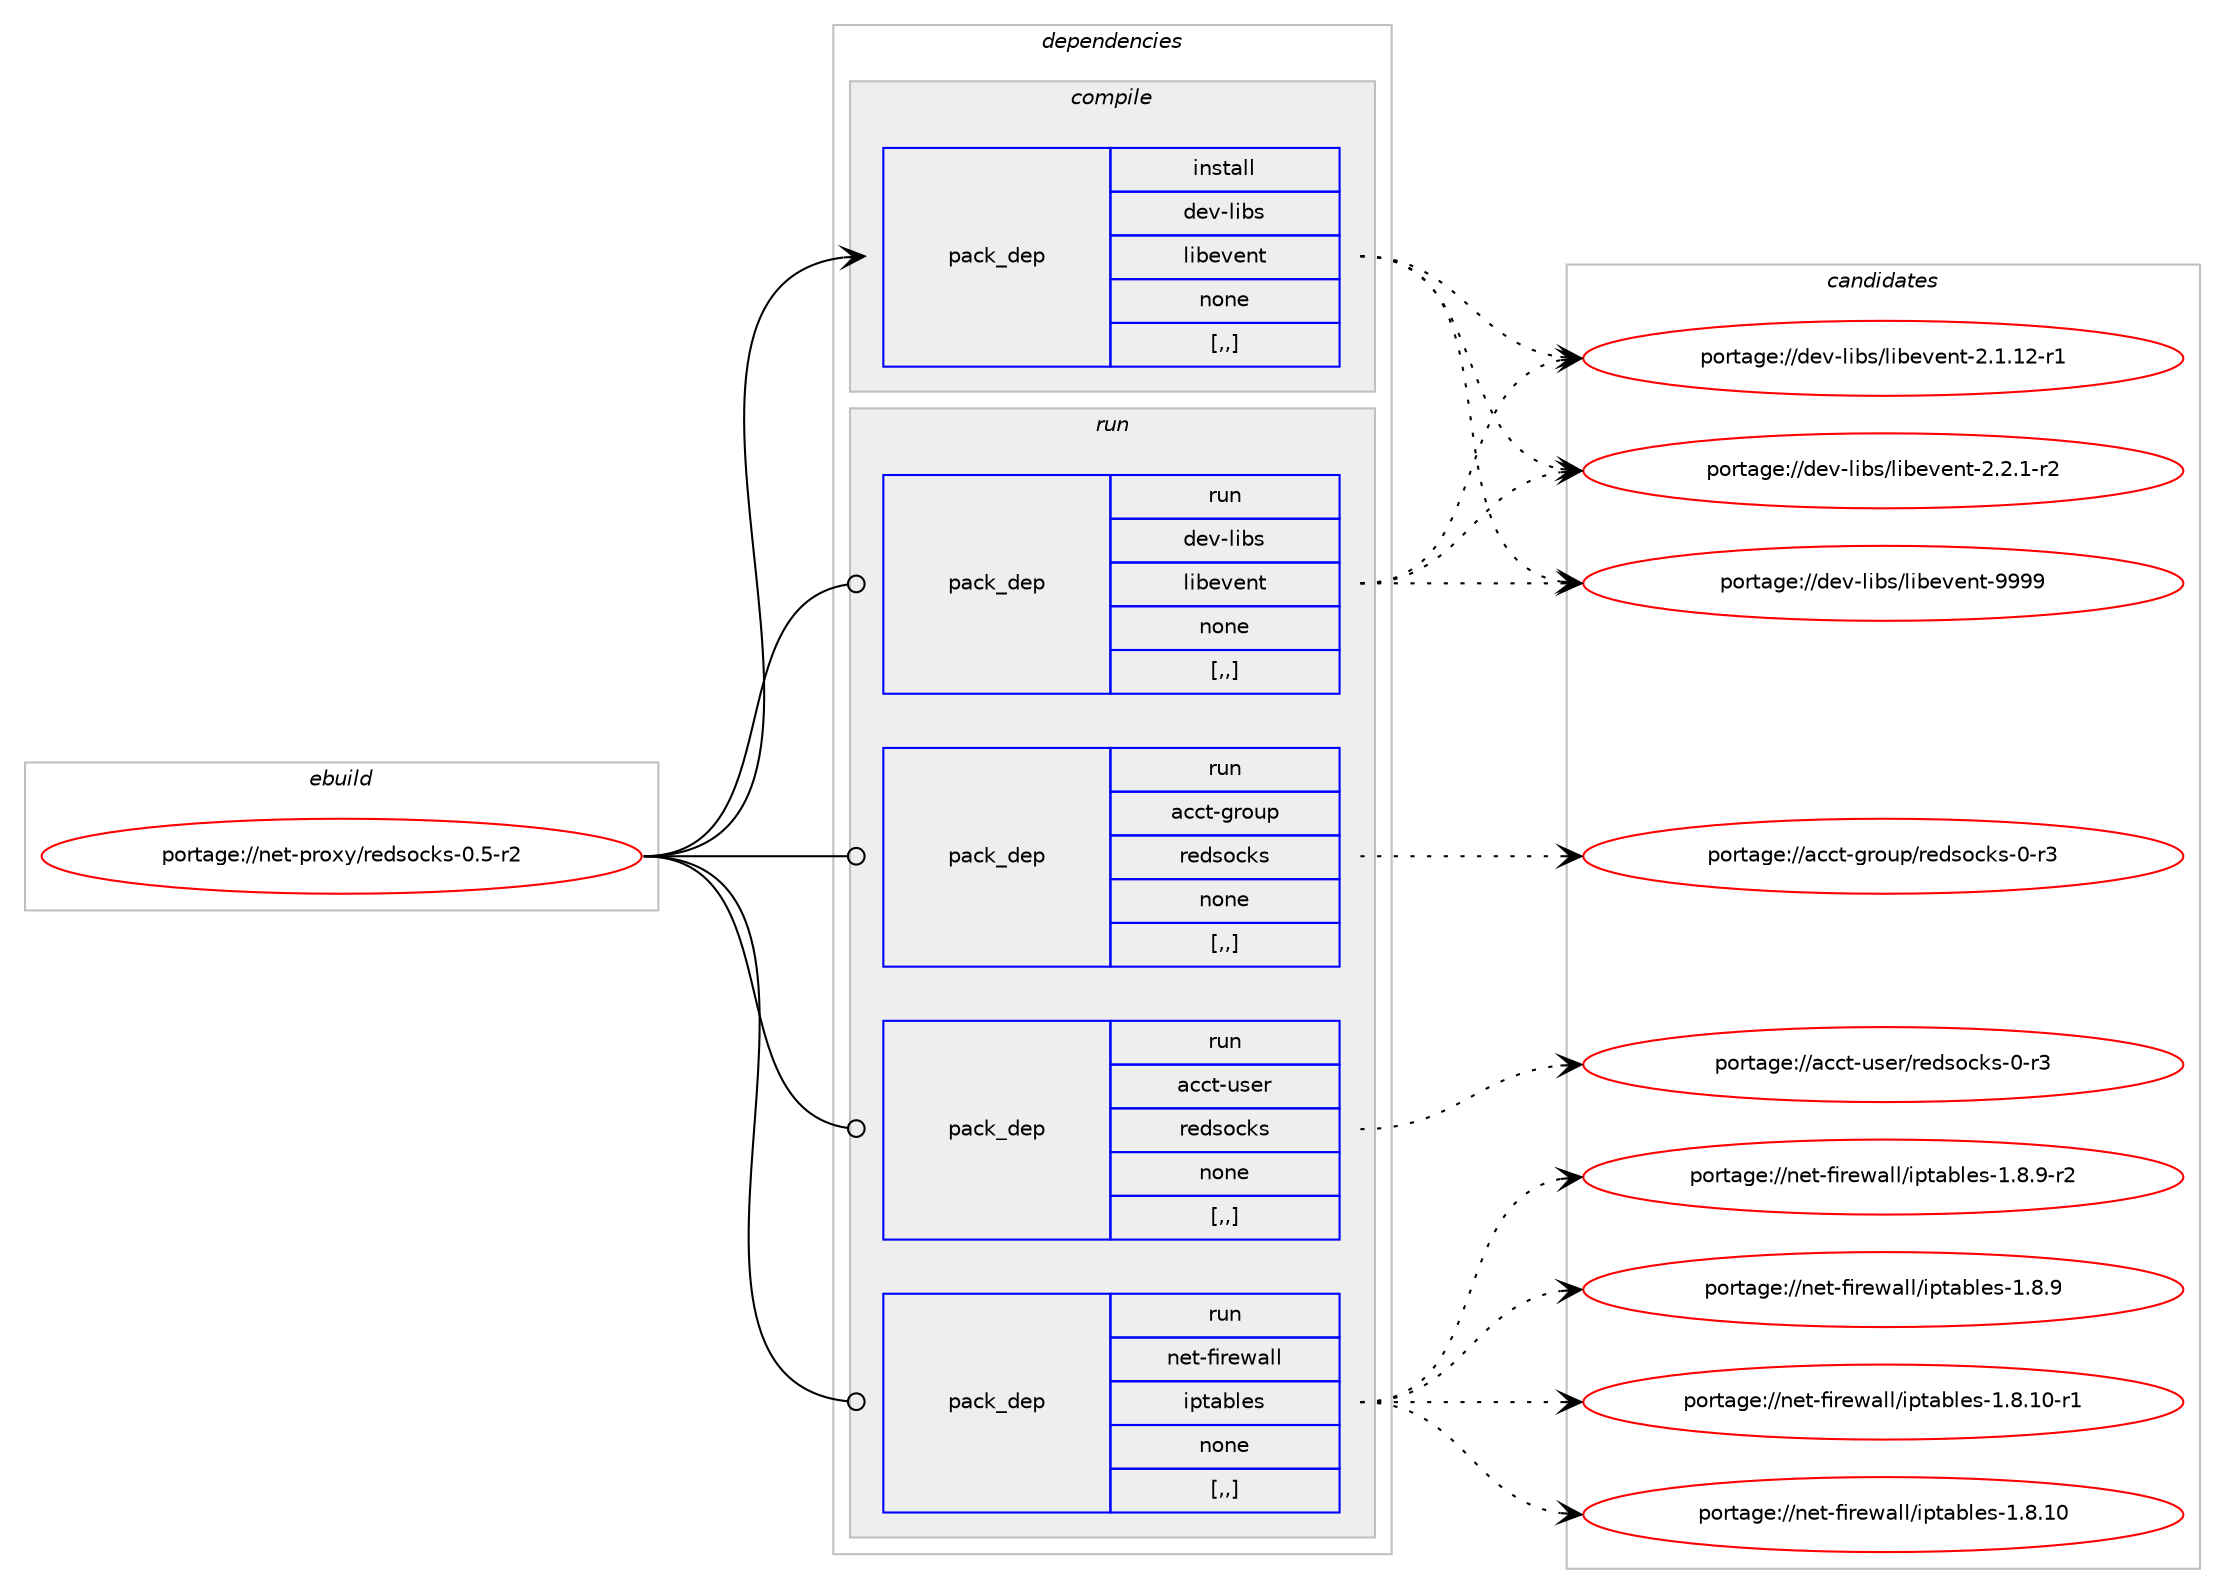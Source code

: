 digraph prolog {

# *************
# Graph options
# *************

newrank=true;
concentrate=true;
compound=true;
graph [rankdir=LR,fontname=Helvetica,fontsize=10,ranksep=1.5];#, ranksep=2.5, nodesep=0.2];
edge  [arrowhead=vee];
node  [fontname=Helvetica,fontsize=10];

# **********
# The ebuild
# **********

subgraph cluster_leftcol {
color=gray;
label=<<i>ebuild</i>>;
id [label="portage://net-proxy/redsocks-0.5-r2", color=red, width=4, href="../net-proxy/redsocks-0.5-r2.svg"];
}

# ****************
# The dependencies
# ****************

subgraph cluster_midcol {
color=gray;
label=<<i>dependencies</i>>;
subgraph cluster_compile {
fillcolor="#eeeeee";
style=filled;
label=<<i>compile</i>>;
subgraph pack280178 {
dependency384614 [label=<<TABLE BORDER="0" CELLBORDER="1" CELLSPACING="0" CELLPADDING="4" WIDTH="220"><TR><TD ROWSPAN="6" CELLPADDING="30">pack_dep</TD></TR><TR><TD WIDTH="110">install</TD></TR><TR><TD>dev-libs</TD></TR><TR><TD>libevent</TD></TR><TR><TD>none</TD></TR><TR><TD>[,,]</TD></TR></TABLE>>, shape=none, color=blue];
}
id:e -> dependency384614:w [weight=20,style="solid",arrowhead="vee"];
}
subgraph cluster_compileandrun {
fillcolor="#eeeeee";
style=filled;
label=<<i>compile and run</i>>;
}
subgraph cluster_run {
fillcolor="#eeeeee";
style=filled;
label=<<i>run</i>>;
subgraph pack280179 {
dependency384615 [label=<<TABLE BORDER="0" CELLBORDER="1" CELLSPACING="0" CELLPADDING="4" WIDTH="220"><TR><TD ROWSPAN="6" CELLPADDING="30">pack_dep</TD></TR><TR><TD WIDTH="110">run</TD></TR><TR><TD>acct-group</TD></TR><TR><TD>redsocks</TD></TR><TR><TD>none</TD></TR><TR><TD>[,,]</TD></TR></TABLE>>, shape=none, color=blue];
}
id:e -> dependency384615:w [weight=20,style="solid",arrowhead="odot"];
subgraph pack280180 {
dependency384616 [label=<<TABLE BORDER="0" CELLBORDER="1" CELLSPACING="0" CELLPADDING="4" WIDTH="220"><TR><TD ROWSPAN="6" CELLPADDING="30">pack_dep</TD></TR><TR><TD WIDTH="110">run</TD></TR><TR><TD>acct-user</TD></TR><TR><TD>redsocks</TD></TR><TR><TD>none</TD></TR><TR><TD>[,,]</TD></TR></TABLE>>, shape=none, color=blue];
}
id:e -> dependency384616:w [weight=20,style="solid",arrowhead="odot"];
subgraph pack280181 {
dependency384617 [label=<<TABLE BORDER="0" CELLBORDER="1" CELLSPACING="0" CELLPADDING="4" WIDTH="220"><TR><TD ROWSPAN="6" CELLPADDING="30">pack_dep</TD></TR><TR><TD WIDTH="110">run</TD></TR><TR><TD>dev-libs</TD></TR><TR><TD>libevent</TD></TR><TR><TD>none</TD></TR><TR><TD>[,,]</TD></TR></TABLE>>, shape=none, color=blue];
}
id:e -> dependency384617:w [weight=20,style="solid",arrowhead="odot"];
subgraph pack280182 {
dependency384618 [label=<<TABLE BORDER="0" CELLBORDER="1" CELLSPACING="0" CELLPADDING="4" WIDTH="220"><TR><TD ROWSPAN="6" CELLPADDING="30">pack_dep</TD></TR><TR><TD WIDTH="110">run</TD></TR><TR><TD>net-firewall</TD></TR><TR><TD>iptables</TD></TR><TR><TD>none</TD></TR><TR><TD>[,,]</TD></TR></TABLE>>, shape=none, color=blue];
}
id:e -> dependency384618:w [weight=20,style="solid",arrowhead="odot"];
}
}

# **************
# The candidates
# **************

subgraph cluster_choices {
rank=same;
color=gray;
label=<<i>candidates</i>>;

subgraph choice280178 {
color=black;
nodesep=1;
choice100101118451081059811547108105981011181011101164557575757 [label="portage://dev-libs/libevent-9999", color=red, width=4,href="../dev-libs/libevent-9999.svg"];
choice100101118451081059811547108105981011181011101164550465046494511450 [label="portage://dev-libs/libevent-2.2.1-r2", color=red, width=4,href="../dev-libs/libevent-2.2.1-r2.svg"];
choice10010111845108105981154710810598101118101110116455046494649504511449 [label="portage://dev-libs/libevent-2.1.12-r1", color=red, width=4,href="../dev-libs/libevent-2.1.12-r1.svg"];
dependency384614:e -> choice100101118451081059811547108105981011181011101164557575757:w [style=dotted,weight="100"];
dependency384614:e -> choice100101118451081059811547108105981011181011101164550465046494511450:w [style=dotted,weight="100"];
dependency384614:e -> choice10010111845108105981154710810598101118101110116455046494649504511449:w [style=dotted,weight="100"];
}
subgraph choice280179 {
color=black;
nodesep=1;
choice97999911645103114111117112471141011001151119910711545484511451 [label="portage://acct-group/redsocks-0-r3", color=red, width=4,href="../acct-group/redsocks-0-r3.svg"];
dependency384615:e -> choice97999911645103114111117112471141011001151119910711545484511451:w [style=dotted,weight="100"];
}
subgraph choice280180 {
color=black;
nodesep=1;
choice97999911645117115101114471141011001151119910711545484511451 [label="portage://acct-user/redsocks-0-r3", color=red, width=4,href="../acct-user/redsocks-0-r3.svg"];
dependency384616:e -> choice97999911645117115101114471141011001151119910711545484511451:w [style=dotted,weight="100"];
}
subgraph choice280181 {
color=black;
nodesep=1;
choice100101118451081059811547108105981011181011101164557575757 [label="portage://dev-libs/libevent-9999", color=red, width=4,href="../dev-libs/libevent-9999.svg"];
choice100101118451081059811547108105981011181011101164550465046494511450 [label="portage://dev-libs/libevent-2.2.1-r2", color=red, width=4,href="../dev-libs/libevent-2.2.1-r2.svg"];
choice10010111845108105981154710810598101118101110116455046494649504511449 [label="portage://dev-libs/libevent-2.1.12-r1", color=red, width=4,href="../dev-libs/libevent-2.1.12-r1.svg"];
dependency384617:e -> choice100101118451081059811547108105981011181011101164557575757:w [style=dotted,weight="100"];
dependency384617:e -> choice100101118451081059811547108105981011181011101164550465046494511450:w [style=dotted,weight="100"];
dependency384617:e -> choice10010111845108105981154710810598101118101110116455046494649504511449:w [style=dotted,weight="100"];
}
subgraph choice280182 {
color=black;
nodesep=1;
choice1101011164510210511410111997108108471051121169798108101115454946564649484511449 [label="portage://net-firewall/iptables-1.8.10-r1", color=red, width=4,href="../net-firewall/iptables-1.8.10-r1.svg"];
choice110101116451021051141011199710810847105112116979810810111545494656464948 [label="portage://net-firewall/iptables-1.8.10", color=red, width=4,href="../net-firewall/iptables-1.8.10.svg"];
choice11010111645102105114101119971081084710511211697981081011154549465646574511450 [label="portage://net-firewall/iptables-1.8.9-r2", color=red, width=4,href="../net-firewall/iptables-1.8.9-r2.svg"];
choice1101011164510210511410111997108108471051121169798108101115454946564657 [label="portage://net-firewall/iptables-1.8.9", color=red, width=4,href="../net-firewall/iptables-1.8.9.svg"];
dependency384618:e -> choice1101011164510210511410111997108108471051121169798108101115454946564649484511449:w [style=dotted,weight="100"];
dependency384618:e -> choice110101116451021051141011199710810847105112116979810810111545494656464948:w [style=dotted,weight="100"];
dependency384618:e -> choice11010111645102105114101119971081084710511211697981081011154549465646574511450:w [style=dotted,weight="100"];
dependency384618:e -> choice1101011164510210511410111997108108471051121169798108101115454946564657:w [style=dotted,weight="100"];
}
}

}
